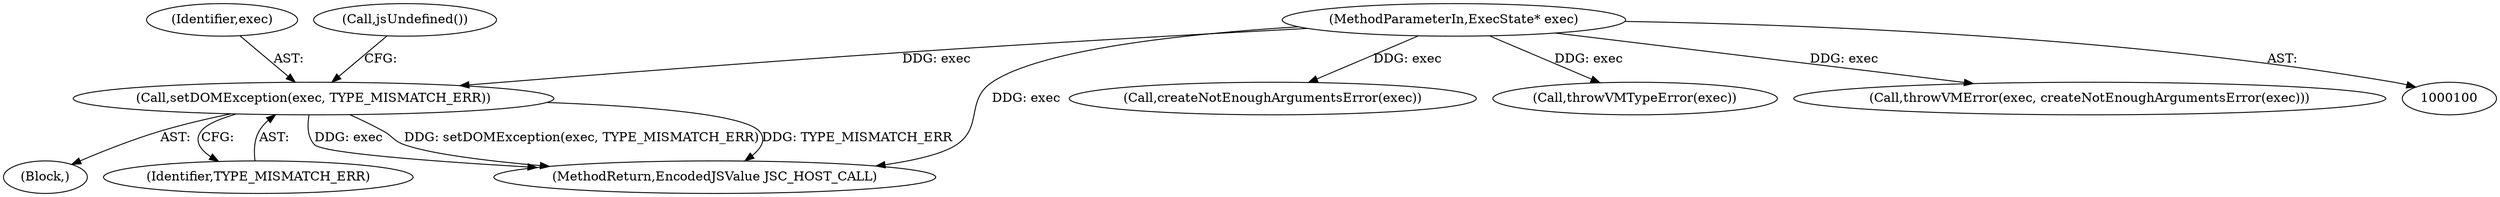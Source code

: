 digraph "0_Chrome_b944f670bb7a8a919daac497a4ea0536c954c201_35@pointer" {
"1000150" [label="(Call,setDOMException(exec, TYPE_MISMATCH_ERR))"];
"1000101" [label="(MethodParameterIn,ExecState* exec)"];
"1000134" [label="(Call,createNotEnoughArgumentsError(exec))"];
"1000151" [label="(Identifier,exec)"];
"1000149" [label="(Block,)"];
"1000101" [label="(MethodParameterIn,ExecState* exec)"];
"1000150" [label="(Call,setDOMException(exec, TYPE_MISMATCH_ERR))"];
"1000152" [label="(Identifier,TYPE_MISMATCH_ERR)"];
"1000170" [label="(MethodReturn,EncodedJSValue JSC_HOST_CALL)"];
"1000113" [label="(Call,throwVMTypeError(exec))"];
"1000132" [label="(Call,throwVMError(exec, createNotEnoughArgumentsError(exec)))"];
"1000155" [label="(Call,jsUndefined())"];
"1000150" -> "1000149"  [label="AST: "];
"1000150" -> "1000152"  [label="CFG: "];
"1000151" -> "1000150"  [label="AST: "];
"1000152" -> "1000150"  [label="AST: "];
"1000155" -> "1000150"  [label="CFG: "];
"1000150" -> "1000170"  [label="DDG: exec"];
"1000150" -> "1000170"  [label="DDG: setDOMException(exec, TYPE_MISMATCH_ERR)"];
"1000150" -> "1000170"  [label="DDG: TYPE_MISMATCH_ERR"];
"1000101" -> "1000150"  [label="DDG: exec"];
"1000101" -> "1000100"  [label="AST: "];
"1000101" -> "1000170"  [label="DDG: exec"];
"1000101" -> "1000113"  [label="DDG: exec"];
"1000101" -> "1000132"  [label="DDG: exec"];
"1000101" -> "1000134"  [label="DDG: exec"];
}
